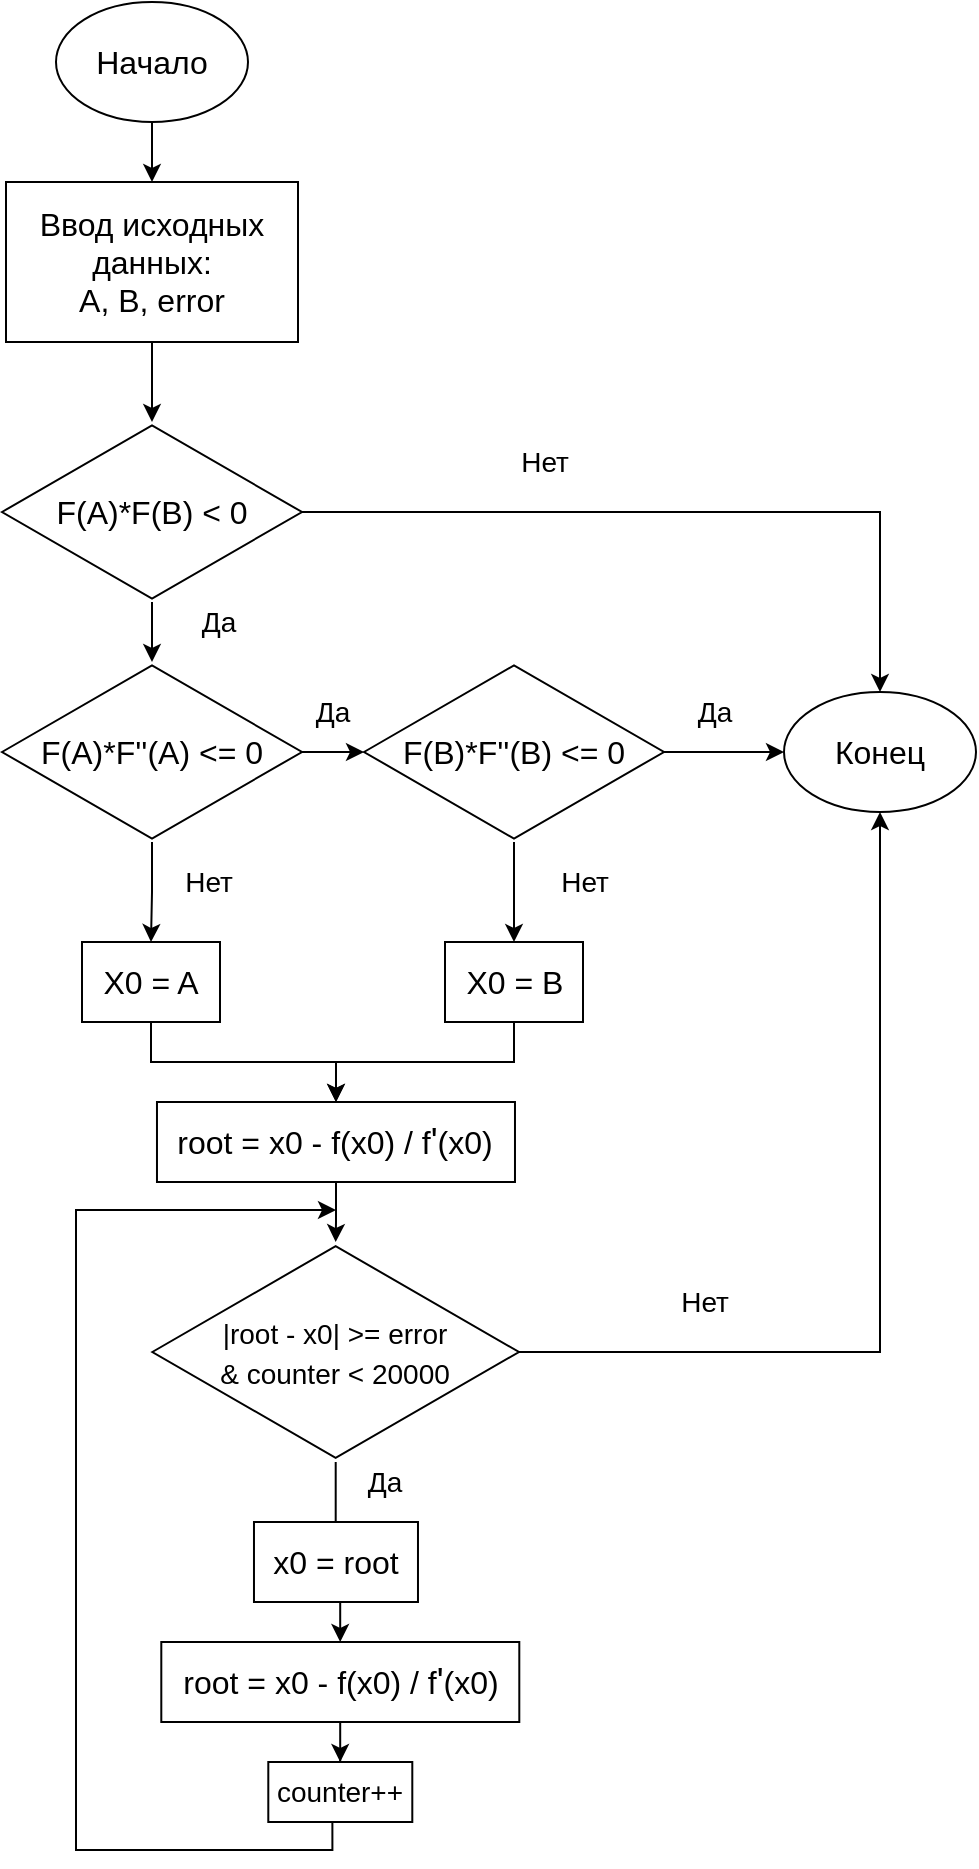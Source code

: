 <mxfile version="17.1.2" type="github">
  <diagram id="2n29XWjzfM3gDOLDsZi6" name="Page-1">
    <mxGraphModel dx="1955" dy="1090" grid="1" gridSize="10" guides="1" tooltips="1" connect="1" arrows="1" fold="1" page="1" pageScale="1" pageWidth="827" pageHeight="1169" math="0" shadow="0">
      <root>
        <mxCell id="0" />
        <mxCell id="1" parent="0" />
        <mxCell id="drGtO9NxJggxbJR8MEQ5-5" value="" style="edgeStyle=orthogonalEdgeStyle;rounded=0;orthogonalLoop=1;jettySize=auto;html=1;fontSize=16;" edge="1" parent="1" source="drGtO9NxJggxbJR8MEQ5-1" target="drGtO9NxJggxbJR8MEQ5-2">
          <mxGeometry relative="1" as="geometry" />
        </mxCell>
        <mxCell id="drGtO9NxJggxbJR8MEQ5-1" value="&lt;font style=&quot;font-size: 16px&quot;&gt;Начало&lt;/font&gt;" style="ellipse;whiteSpace=wrap;html=1;" vertex="1" parent="1">
          <mxGeometry x="246" y="30" width="96" height="60" as="geometry" />
        </mxCell>
        <mxCell id="drGtO9NxJggxbJR8MEQ5-6" value="" style="edgeStyle=orthogonalEdgeStyle;rounded=0;orthogonalLoop=1;jettySize=auto;html=1;fontSize=16;" edge="1" parent="1" source="drGtO9NxJggxbJR8MEQ5-2" target="drGtO9NxJggxbJR8MEQ5-3">
          <mxGeometry relative="1" as="geometry" />
        </mxCell>
        <mxCell id="drGtO9NxJggxbJR8MEQ5-2" value="Ввод исходных данных:&lt;br&gt;A, B, error" style="rounded=0;whiteSpace=wrap;html=1;fontSize=16;" vertex="1" parent="1">
          <mxGeometry x="221" y="120" width="146" height="80" as="geometry" />
        </mxCell>
        <mxCell id="drGtO9NxJggxbJR8MEQ5-7" value="" style="edgeStyle=orthogonalEdgeStyle;rounded=0;orthogonalLoop=1;jettySize=auto;html=1;fontSize=16;" edge="1" parent="1" source="drGtO9NxJggxbJR8MEQ5-3" target="drGtO9NxJggxbJR8MEQ5-4">
          <mxGeometry relative="1" as="geometry" />
        </mxCell>
        <mxCell id="drGtO9NxJggxbJR8MEQ5-15" style="edgeStyle=orthogonalEdgeStyle;rounded=0;orthogonalLoop=1;jettySize=auto;html=1;entryX=0.5;entryY=0;entryDx=0;entryDy=0;fontSize=16;" edge="1" parent="1" source="drGtO9NxJggxbJR8MEQ5-3" target="drGtO9NxJggxbJR8MEQ5-14">
          <mxGeometry relative="1" as="geometry" />
        </mxCell>
        <mxCell id="drGtO9NxJggxbJR8MEQ5-3" value="F(A)*F(B) &amp;lt; 0" style="html=1;whiteSpace=wrap;aspect=fixed;shape=isoRectangle;fontSize=16;strokeWidth=1;" vertex="1" parent="1">
          <mxGeometry x="219" y="240" width="150" height="90" as="geometry" />
        </mxCell>
        <mxCell id="drGtO9NxJggxbJR8MEQ5-9" value="" style="edgeStyle=orthogonalEdgeStyle;rounded=0;orthogonalLoop=1;jettySize=auto;html=1;fontSize=16;" edge="1" parent="1" source="drGtO9NxJggxbJR8MEQ5-4" target="drGtO9NxJggxbJR8MEQ5-8">
          <mxGeometry relative="1" as="geometry" />
        </mxCell>
        <mxCell id="drGtO9NxJggxbJR8MEQ5-11" value="" style="edgeStyle=orthogonalEdgeStyle;rounded=0;orthogonalLoop=1;jettySize=auto;html=1;fontSize=16;" edge="1" parent="1" source="drGtO9NxJggxbJR8MEQ5-4" target="drGtO9NxJggxbJR8MEQ5-10">
          <mxGeometry relative="1" as="geometry" />
        </mxCell>
        <mxCell id="drGtO9NxJggxbJR8MEQ5-4" value="F(A)*F&#39;&#39;(A) &amp;lt;= 0" style="html=1;whiteSpace=wrap;aspect=fixed;shape=isoRectangle;fontSize=16;" vertex="1" parent="1">
          <mxGeometry x="219" y="360" width="150" height="90" as="geometry" />
        </mxCell>
        <mxCell id="drGtO9NxJggxbJR8MEQ5-35" style="edgeStyle=orthogonalEdgeStyle;rounded=0;orthogonalLoop=1;jettySize=auto;html=1;fontSize=14;" edge="1" parent="1" source="drGtO9NxJggxbJR8MEQ5-8" target="drGtO9NxJggxbJR8MEQ5-23">
          <mxGeometry relative="1" as="geometry" />
        </mxCell>
        <mxCell id="drGtO9NxJggxbJR8MEQ5-8" value="X0 = A" style="whiteSpace=wrap;html=1;fontSize=16;" vertex="1" parent="1">
          <mxGeometry x="259" y="500" width="69" height="40" as="geometry" />
        </mxCell>
        <mxCell id="drGtO9NxJggxbJR8MEQ5-13" value="" style="edgeStyle=orthogonalEdgeStyle;rounded=0;orthogonalLoop=1;jettySize=auto;html=1;fontSize=16;entryX=0;entryY=0.5;entryDx=0;entryDy=0;" edge="1" parent="1" source="drGtO9NxJggxbJR8MEQ5-10" target="drGtO9NxJggxbJR8MEQ5-14">
          <mxGeometry relative="1" as="geometry">
            <mxPoint x="645" y="405" as="targetPoint" />
          </mxGeometry>
        </mxCell>
        <mxCell id="drGtO9NxJggxbJR8MEQ5-20" value="" style="edgeStyle=orthogonalEdgeStyle;rounded=0;orthogonalLoop=1;jettySize=auto;html=1;fontSize=16;" edge="1" parent="1" source="drGtO9NxJggxbJR8MEQ5-10" target="drGtO9NxJggxbJR8MEQ5-18">
          <mxGeometry relative="1" as="geometry" />
        </mxCell>
        <mxCell id="drGtO9NxJggxbJR8MEQ5-10" value="F(B)*F&#39;&#39;(B) &amp;lt;= 0" style="html=1;whiteSpace=wrap;aspect=fixed;shape=isoRectangle;fontSize=16;" vertex="1" parent="1">
          <mxGeometry x="400" y="360" width="150" height="90" as="geometry" />
        </mxCell>
        <mxCell id="drGtO9NxJggxbJR8MEQ5-14" value="&lt;font style=&quot;font-size: 16px&quot;&gt;Конец&lt;/font&gt;" style="ellipse;whiteSpace=wrap;html=1;" vertex="1" parent="1">
          <mxGeometry x="610" y="375" width="96" height="60" as="geometry" />
        </mxCell>
        <mxCell id="drGtO9NxJggxbJR8MEQ5-36" style="edgeStyle=orthogonalEdgeStyle;rounded=0;orthogonalLoop=1;jettySize=auto;html=1;entryX=0.5;entryY=0;entryDx=0;entryDy=0;fontSize=14;" edge="1" parent="1" source="drGtO9NxJggxbJR8MEQ5-18" target="drGtO9NxJggxbJR8MEQ5-23">
          <mxGeometry relative="1" as="geometry" />
        </mxCell>
        <mxCell id="drGtO9NxJggxbJR8MEQ5-18" value="X0 = B" style="whiteSpace=wrap;html=1;fontSize=16;" vertex="1" parent="1">
          <mxGeometry x="440.5" y="500" width="69" height="40" as="geometry" />
        </mxCell>
        <mxCell id="drGtO9NxJggxbJR8MEQ5-38" value="" style="edgeStyle=orthogonalEdgeStyle;rounded=0;orthogonalLoop=1;jettySize=auto;html=1;fontSize=14;" edge="1" parent="1" source="drGtO9NxJggxbJR8MEQ5-22" target="drGtO9NxJggxbJR8MEQ5-25">
          <mxGeometry relative="1" as="geometry" />
        </mxCell>
        <mxCell id="drGtO9NxJggxbJR8MEQ5-41" style="edgeStyle=orthogonalEdgeStyle;rounded=0;orthogonalLoop=1;jettySize=auto;html=1;entryX=0.5;entryY=1;entryDx=0;entryDy=0;fontSize=14;" edge="1" parent="1" source="drGtO9NxJggxbJR8MEQ5-22" target="drGtO9NxJggxbJR8MEQ5-14">
          <mxGeometry relative="1" as="geometry" />
        </mxCell>
        <mxCell id="drGtO9NxJggxbJR8MEQ5-22" value="&lt;font style=&quot;font-size: 14px&quot;&gt;|root - x0| &amp;gt;= error&lt;br&gt;&amp;amp; counter &amp;lt; 20000&lt;/font&gt;" style="html=1;whiteSpace=wrap;aspect=fixed;shape=isoRectangle;fontSize=16;" vertex="1" parent="1">
          <mxGeometry x="294.16" y="650" width="183.33" height="110" as="geometry" />
        </mxCell>
        <mxCell id="drGtO9NxJggxbJR8MEQ5-37" value="" style="edgeStyle=orthogonalEdgeStyle;rounded=0;orthogonalLoop=1;jettySize=auto;html=1;fontSize=14;" edge="1" parent="1" source="drGtO9NxJggxbJR8MEQ5-23" target="drGtO9NxJggxbJR8MEQ5-22">
          <mxGeometry relative="1" as="geometry" />
        </mxCell>
        <mxCell id="drGtO9NxJggxbJR8MEQ5-23" value="root = x0 - f(x0) / f&lt;font style=&quot;font-size: 18px&quot;&gt;&#39;&lt;/font&gt;(x0)" style="rounded=0;whiteSpace=wrap;html=1;fontSize=16;" vertex="1" parent="1">
          <mxGeometry x="296.49" y="580" width="179" height="40" as="geometry" />
        </mxCell>
        <mxCell id="drGtO9NxJggxbJR8MEQ5-24" value="&lt;font style=&quot;font-size: 16px&quot;&gt;x0 = root&lt;/font&gt;" style="rounded=0;whiteSpace=wrap;html=1;fontSize=18;" vertex="1" parent="1">
          <mxGeometry x="344.99" y="790" width="82" height="40" as="geometry" />
        </mxCell>
        <mxCell id="drGtO9NxJggxbJR8MEQ5-39" value="" style="edgeStyle=orthogonalEdgeStyle;rounded=0;orthogonalLoop=1;jettySize=auto;html=1;fontSize=14;" edge="1" parent="1" source="drGtO9NxJggxbJR8MEQ5-25" target="drGtO9NxJggxbJR8MEQ5-26">
          <mxGeometry relative="1" as="geometry" />
        </mxCell>
        <mxCell id="drGtO9NxJggxbJR8MEQ5-25" value="root = x0 - f(x0) / f&lt;font style=&quot;font-size: 18px&quot;&gt;&#39;&lt;/font&gt;(x0)" style="rounded=0;whiteSpace=wrap;html=1;fontSize=16;" vertex="1" parent="1">
          <mxGeometry x="298.65" y="850" width="179" height="40" as="geometry" />
        </mxCell>
        <mxCell id="drGtO9NxJggxbJR8MEQ5-40" style="edgeStyle=orthogonalEdgeStyle;rounded=0;orthogonalLoop=1;jettySize=auto;html=1;fontSize=14;" edge="1" parent="1">
          <mxGeometry relative="1" as="geometry">
            <mxPoint x="386" y="634" as="targetPoint" />
            <mxPoint x="384.185" y="934" as="sourcePoint" />
            <Array as="points">
              <mxPoint x="384" y="954" />
              <mxPoint x="256" y="954" />
              <mxPoint x="256" y="634" />
              <mxPoint x="376" y="634" />
            </Array>
          </mxGeometry>
        </mxCell>
        <mxCell id="drGtO9NxJggxbJR8MEQ5-26" value="counter++" style="rounded=0;whiteSpace=wrap;html=1;fontSize=14;" vertex="1" parent="1">
          <mxGeometry x="352.15" y="910" width="72" height="30" as="geometry" />
        </mxCell>
        <mxCell id="drGtO9NxJggxbJR8MEQ5-27" value="Нет" style="text;html=1;resizable=0;autosize=1;align=center;verticalAlign=middle;points=[];fillColor=none;strokeColor=none;rounded=0;fontSize=14;" vertex="1" parent="1">
          <mxGeometry x="469.5" y="250" width="40" height="20" as="geometry" />
        </mxCell>
        <mxCell id="drGtO9NxJggxbJR8MEQ5-28" value="Да" style="text;html=1;resizable=0;autosize=1;align=center;verticalAlign=middle;points=[];fillColor=none;strokeColor=none;rounded=0;fontSize=14;" vertex="1" parent="1">
          <mxGeometry x="312" y="330" width="30" height="20" as="geometry" />
        </mxCell>
        <mxCell id="drGtO9NxJggxbJR8MEQ5-29" value="Да" style="text;html=1;resizable=0;autosize=1;align=center;verticalAlign=middle;points=[];fillColor=none;strokeColor=none;rounded=0;fontSize=14;" vertex="1" parent="1">
          <mxGeometry x="368.83" y="375" width="30" height="20" as="geometry" />
        </mxCell>
        <mxCell id="drGtO9NxJggxbJR8MEQ5-30" value="Да" style="text;html=1;resizable=0;autosize=1;align=center;verticalAlign=middle;points=[];fillColor=none;strokeColor=none;rounded=0;fontSize=14;" vertex="1" parent="1">
          <mxGeometry x="560" y="375" width="30" height="20" as="geometry" />
        </mxCell>
        <mxCell id="drGtO9NxJggxbJR8MEQ5-31" value="Нет" style="text;html=1;resizable=0;autosize=1;align=center;verticalAlign=middle;points=[];fillColor=none;strokeColor=none;rounded=0;fontSize=14;" vertex="1" parent="1">
          <mxGeometry x="490" y="460" width="40" height="20" as="geometry" />
        </mxCell>
        <mxCell id="drGtO9NxJggxbJR8MEQ5-32" value="Нет" style="text;html=1;resizable=0;autosize=1;align=center;verticalAlign=middle;points=[];fillColor=none;strokeColor=none;rounded=0;fontSize=14;" vertex="1" parent="1">
          <mxGeometry x="302" y="460" width="40" height="20" as="geometry" />
        </mxCell>
        <mxCell id="drGtO9NxJggxbJR8MEQ5-42" value="Нет" style="text;html=1;resizable=0;autosize=1;align=center;verticalAlign=middle;points=[];fillColor=none;strokeColor=none;rounded=0;fontSize=14;" vertex="1" parent="1">
          <mxGeometry x="550" y="670" width="40" height="20" as="geometry" />
        </mxCell>
        <mxCell id="drGtO9NxJggxbJR8MEQ5-43" value="Да" style="text;html=1;resizable=0;autosize=1;align=center;verticalAlign=middle;points=[];fillColor=none;strokeColor=none;rounded=0;fontSize=14;" vertex="1" parent="1">
          <mxGeometry x="395" y="760" width="30" height="20" as="geometry" />
        </mxCell>
      </root>
    </mxGraphModel>
  </diagram>
</mxfile>
